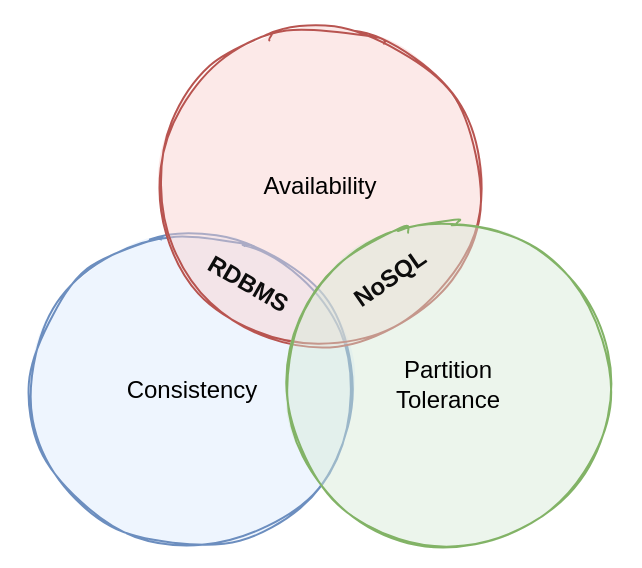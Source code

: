 <mxfile version="13.9.9" type="device"><diagram id="CUGTE_MX1ftMw2SIgBdh" name="Page-1"><mxGraphModel dx="805" dy="462" grid="1" gridSize="10" guides="1" tooltips="1" connect="1" arrows="1" fold="1" page="1" pageScale="1" pageWidth="850" pageHeight="1100" math="0" shadow="0"><root><mxCell id="0"/><mxCell id="1" parent="0"/><mxCell id="jgWaxzrwqE0kDVZv9n3j-11" value="" style="rounded=0;whiteSpace=wrap;html=1;sketch=0;fontFamily=Helvetica;fontColor=#007FFF;strokeColor=none;" parent="1" vertex="1"><mxGeometry x="116" y="82" width="320" height="283" as="geometry"/></mxCell><mxCell id="jgWaxzrwqE0kDVZv9n3j-1" value="Consistency" style="ellipse;whiteSpace=wrap;html=1;aspect=fixed;fillColor=#dae8fc;strokeColor=#6c8ebf;sketch=1;fontStyle=0;rotation=0;fillStyle=solid;fillOpacity=45;" parent="1" vertex="1"><mxGeometry x="132" y="197" width="160" height="160" as="geometry"/></mxCell><mxCell id="jgWaxzrwqE0kDVZv9n3j-3" value="Availability" style="ellipse;whiteSpace=wrap;html=1;aspect=fixed;strokeColor=#b85450;sketch=1;fontStyle=0;rounded=1;fontFamily=Helvetica;spacingTop=0;rotation=0;fillColor=#f8cecc;fillStyle=solid;fillOpacity=45;" parent="1" vertex="1"><mxGeometry x="196" y="95" width="160" height="160" as="geometry"/></mxCell><mxCell id="jgWaxzrwqE0kDVZv9n3j-5" value="Partition&lt;br&gt;Tolerance" style="ellipse;whiteSpace=wrap;html=1;aspect=fixed;fillColor=#d5e8d4;strokeColor=#82b366;sketch=1;fontStyle=0;fontFamily=Helvetica;rotation=0;fillStyle=solid;fillOpacity=45;" parent="1" vertex="1"><mxGeometry x="260" y="194" width="160" height="160" as="geometry"/></mxCell><mxCell id="jgWaxzrwqE0kDVZv9n3j-7" value="RDBMS" style="text;html=1;strokeColor=none;fillColor=none;align=center;verticalAlign=middle;whiteSpace=wrap;rounded=0;sketch=1;fontFamily=Helvetica;fontStyle=1;rotation=30;fontColor=#0D0D0D;" parent="1" vertex="1"><mxGeometry x="220" y="214" width="40" height="20" as="geometry"/></mxCell><mxCell id="jgWaxzrwqE0kDVZv9n3j-8" value="NoSQL" style="text;html=1;strokeColor=none;fillColor=none;align=center;verticalAlign=middle;whiteSpace=wrap;rounded=0;sketch=1;fontFamily=Helvetica;fontStyle=1;rotation=-34.8;fontColor=#0D0D0D;" parent="1" vertex="1"><mxGeometry x="291" y="211" width="40" height="20" as="geometry"/></mxCell></root></mxGraphModel></diagram></mxfile>